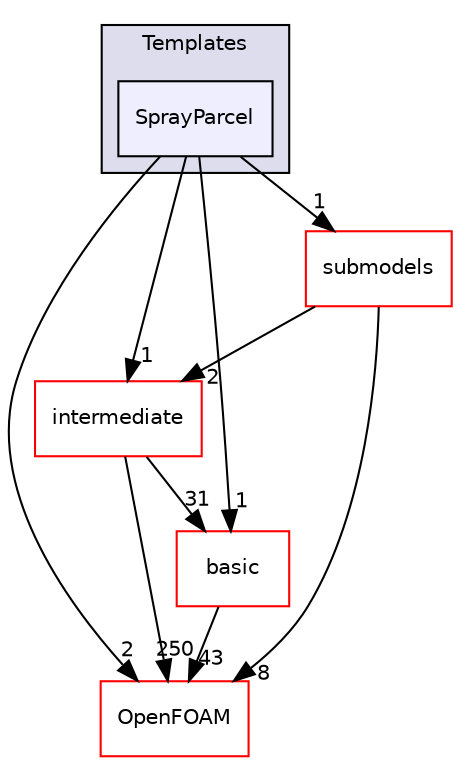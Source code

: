 digraph "src/lagrangian/spray/parcels/Templates/SprayParcel" {
  bgcolor=transparent;
  compound=true
  node [ fontsize="10", fontname="Helvetica"];
  edge [ labelfontsize="10", labelfontname="Helvetica"];
  subgraph clusterdir_a62c80ee16e6012199b3ab64ecc57b36 {
    graph [ bgcolor="#ddddee", pencolor="black", label="Templates" fontname="Helvetica", fontsize="10", URL="dir_a62c80ee16e6012199b3ab64ecc57b36.html"]
  dir_21e17db70592df26d85d0a91204ff372 [shape=box, label="SprayParcel", style="filled", fillcolor="#eeeeff", pencolor="black", URL="dir_21e17db70592df26d85d0a91204ff372.html"];
  }
  dir_d3c32a493136c130c1f0d51f4f35c297 [shape=box label="intermediate" color="red" URL="dir_d3c32a493136c130c1f0d51f4f35c297.html"];
  dir_03a209607acdac05f1cb82250460b2d6 [shape=box label="submodels" color="red" URL="dir_03a209607acdac05f1cb82250460b2d6.html"];
  dir_c5473ff19b20e6ec4dfe5c310b3778a8 [shape=box label="OpenFOAM" color="red" URL="dir_c5473ff19b20e6ec4dfe5c310b3778a8.html"];
  dir_584e0ab0901b4327f36f4285cac7f2f8 [shape=box label="basic" color="red" URL="dir_584e0ab0901b4327f36f4285cac7f2f8.html"];
  dir_d3c32a493136c130c1f0d51f4f35c297->dir_c5473ff19b20e6ec4dfe5c310b3778a8 [headlabel="250", labeldistance=1.5 headhref="dir_001378_001887.html"];
  dir_d3c32a493136c130c1f0d51f4f35c297->dir_584e0ab0901b4327f36f4285cac7f2f8 [headlabel="31", labeldistance=1.5 headhref="dir_001378_001355.html"];
  dir_03a209607acdac05f1cb82250460b2d6->dir_d3c32a493136c130c1f0d51f4f35c297 [headlabel="2", labeldistance=1.5 headhref="dir_001681_001378.html"];
  dir_03a209607acdac05f1cb82250460b2d6->dir_c5473ff19b20e6ec4dfe5c310b3778a8 [headlabel="8", labeldistance=1.5 headhref="dir_001681_001887.html"];
  dir_21e17db70592df26d85d0a91204ff372->dir_d3c32a493136c130c1f0d51f4f35c297 [headlabel="1", labeldistance=1.5 headhref="dir_001680_001378.html"];
  dir_21e17db70592df26d85d0a91204ff372->dir_03a209607acdac05f1cb82250460b2d6 [headlabel="1", labeldistance=1.5 headhref="dir_001680_001681.html"];
  dir_21e17db70592df26d85d0a91204ff372->dir_c5473ff19b20e6ec4dfe5c310b3778a8 [headlabel="2", labeldistance=1.5 headhref="dir_001680_001887.html"];
  dir_21e17db70592df26d85d0a91204ff372->dir_584e0ab0901b4327f36f4285cac7f2f8 [headlabel="1", labeldistance=1.5 headhref="dir_001680_001355.html"];
  dir_584e0ab0901b4327f36f4285cac7f2f8->dir_c5473ff19b20e6ec4dfe5c310b3778a8 [headlabel="43", labeldistance=1.5 headhref="dir_001355_001887.html"];
}
